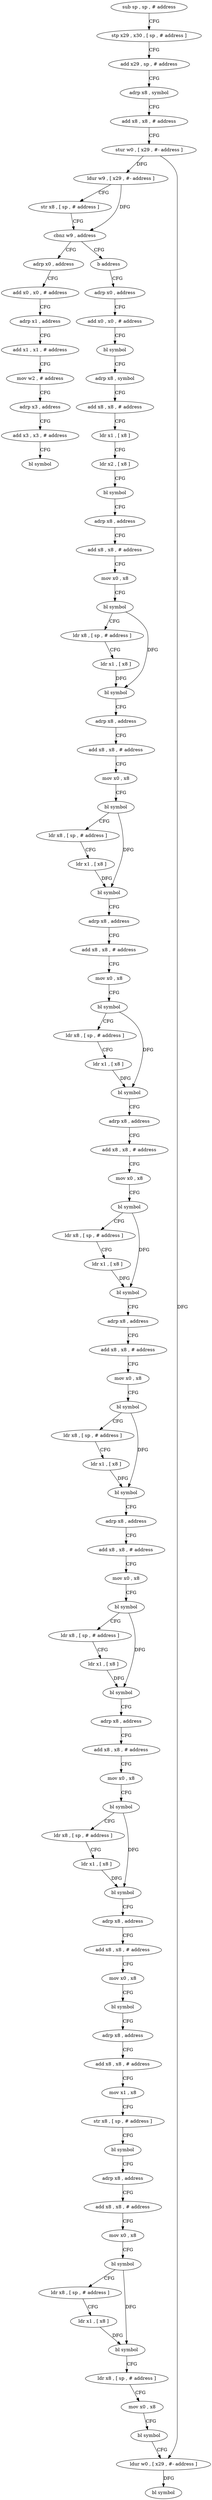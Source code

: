 digraph "func" {
"4199212" [label = "sub sp , sp , # address" ]
"4199216" [label = "stp x29 , x30 , [ sp , # address ]" ]
"4199220" [label = "add x29 , sp , # address" ]
"4199224" [label = "adrp x8 , symbol" ]
"4199228" [label = "add x8 , x8 , # address" ]
"4199232" [label = "stur w0 , [ x29 , #- address ]" ]
"4199236" [label = "ldur w9 , [ x29 , #- address ]" ]
"4199240" [label = "str x8 , [ sp , # address ]" ]
"4199244" [label = "cbnz w9 , address" ]
"4199252" [label = "adrp x0 , address" ]
"4199248" [label = "b address" ]
"4199256" [label = "add x0 , x0 , # address" ]
"4199260" [label = "adrp x1 , address" ]
"4199264" [label = "add x1 , x1 , # address" ]
"4199268" [label = "mov w2 , # address" ]
"4199272" [label = "adrp x3 , address" ]
"4199276" [label = "add x3 , x3 , # address" ]
"4199280" [label = "bl symbol" ]
"4199284" [label = "adrp x0 , address" ]
"4199288" [label = "add x0 , x0 , # address" ]
"4199292" [label = "bl symbol" ]
"4199296" [label = "adrp x8 , symbol" ]
"4199300" [label = "add x8 , x8 , # address" ]
"4199304" [label = "ldr x1 , [ x8 ]" ]
"4199308" [label = "ldr x2 , [ x8 ]" ]
"4199312" [label = "bl symbol" ]
"4199316" [label = "adrp x8 , address" ]
"4199320" [label = "add x8 , x8 , # address" ]
"4199324" [label = "mov x0 , x8" ]
"4199328" [label = "bl symbol" ]
"4199332" [label = "ldr x8 , [ sp , # address ]" ]
"4199336" [label = "ldr x1 , [ x8 ]" ]
"4199340" [label = "bl symbol" ]
"4199344" [label = "adrp x8 , address" ]
"4199348" [label = "add x8 , x8 , # address" ]
"4199352" [label = "mov x0 , x8" ]
"4199356" [label = "bl symbol" ]
"4199360" [label = "ldr x8 , [ sp , # address ]" ]
"4199364" [label = "ldr x1 , [ x8 ]" ]
"4199368" [label = "bl symbol" ]
"4199372" [label = "adrp x8 , address" ]
"4199376" [label = "add x8 , x8 , # address" ]
"4199380" [label = "mov x0 , x8" ]
"4199384" [label = "bl symbol" ]
"4199388" [label = "ldr x8 , [ sp , # address ]" ]
"4199392" [label = "ldr x1 , [ x8 ]" ]
"4199396" [label = "bl symbol" ]
"4199400" [label = "adrp x8 , address" ]
"4199404" [label = "add x8 , x8 , # address" ]
"4199408" [label = "mov x0 , x8" ]
"4199412" [label = "bl symbol" ]
"4199416" [label = "ldr x8 , [ sp , # address ]" ]
"4199420" [label = "ldr x1 , [ x8 ]" ]
"4199424" [label = "bl symbol" ]
"4199428" [label = "adrp x8 , address" ]
"4199432" [label = "add x8 , x8 , # address" ]
"4199436" [label = "mov x0 , x8" ]
"4199440" [label = "bl symbol" ]
"4199444" [label = "ldr x8 , [ sp , # address ]" ]
"4199448" [label = "ldr x1 , [ x8 ]" ]
"4199452" [label = "bl symbol" ]
"4199456" [label = "adrp x8 , address" ]
"4199460" [label = "add x8 , x8 , # address" ]
"4199464" [label = "mov x0 , x8" ]
"4199468" [label = "bl symbol" ]
"4199472" [label = "ldr x8 , [ sp , # address ]" ]
"4199476" [label = "ldr x1 , [ x8 ]" ]
"4199480" [label = "bl symbol" ]
"4199484" [label = "adrp x8 , address" ]
"4199488" [label = "add x8 , x8 , # address" ]
"4199492" [label = "mov x0 , x8" ]
"4199496" [label = "bl symbol" ]
"4199500" [label = "ldr x8 , [ sp , # address ]" ]
"4199504" [label = "ldr x1 , [ x8 ]" ]
"4199508" [label = "bl symbol" ]
"4199512" [label = "adrp x8 , address" ]
"4199516" [label = "add x8 , x8 , # address" ]
"4199520" [label = "mov x0 , x8" ]
"4199524" [label = "bl symbol" ]
"4199528" [label = "adrp x8 , address" ]
"4199532" [label = "add x8 , x8 , # address" ]
"4199536" [label = "mov x1 , x8" ]
"4199540" [label = "str x8 , [ sp , # address ]" ]
"4199544" [label = "bl symbol" ]
"4199548" [label = "adrp x8 , address" ]
"4199552" [label = "add x8 , x8 , # address" ]
"4199556" [label = "mov x0 , x8" ]
"4199560" [label = "bl symbol" ]
"4199564" [label = "ldr x8 , [ sp , # address ]" ]
"4199568" [label = "ldr x1 , [ x8 ]" ]
"4199572" [label = "bl symbol" ]
"4199576" [label = "ldr x8 , [ sp , # address ]" ]
"4199580" [label = "mov x0 , x8" ]
"4199584" [label = "bl symbol" ]
"4199588" [label = "ldur w0 , [ x29 , #- address ]" ]
"4199592" [label = "bl symbol" ]
"4199212" -> "4199216" [ label = "CFG" ]
"4199216" -> "4199220" [ label = "CFG" ]
"4199220" -> "4199224" [ label = "CFG" ]
"4199224" -> "4199228" [ label = "CFG" ]
"4199228" -> "4199232" [ label = "CFG" ]
"4199232" -> "4199236" [ label = "DFG" ]
"4199232" -> "4199588" [ label = "DFG" ]
"4199236" -> "4199240" [ label = "CFG" ]
"4199236" -> "4199244" [ label = "DFG" ]
"4199240" -> "4199244" [ label = "CFG" ]
"4199244" -> "4199252" [ label = "CFG" ]
"4199244" -> "4199248" [ label = "CFG" ]
"4199252" -> "4199256" [ label = "CFG" ]
"4199248" -> "4199284" [ label = "CFG" ]
"4199256" -> "4199260" [ label = "CFG" ]
"4199260" -> "4199264" [ label = "CFG" ]
"4199264" -> "4199268" [ label = "CFG" ]
"4199268" -> "4199272" [ label = "CFG" ]
"4199272" -> "4199276" [ label = "CFG" ]
"4199276" -> "4199280" [ label = "CFG" ]
"4199284" -> "4199288" [ label = "CFG" ]
"4199288" -> "4199292" [ label = "CFG" ]
"4199292" -> "4199296" [ label = "CFG" ]
"4199296" -> "4199300" [ label = "CFG" ]
"4199300" -> "4199304" [ label = "CFG" ]
"4199304" -> "4199308" [ label = "CFG" ]
"4199308" -> "4199312" [ label = "CFG" ]
"4199312" -> "4199316" [ label = "CFG" ]
"4199316" -> "4199320" [ label = "CFG" ]
"4199320" -> "4199324" [ label = "CFG" ]
"4199324" -> "4199328" [ label = "CFG" ]
"4199328" -> "4199332" [ label = "CFG" ]
"4199328" -> "4199340" [ label = "DFG" ]
"4199332" -> "4199336" [ label = "CFG" ]
"4199336" -> "4199340" [ label = "DFG" ]
"4199340" -> "4199344" [ label = "CFG" ]
"4199344" -> "4199348" [ label = "CFG" ]
"4199348" -> "4199352" [ label = "CFG" ]
"4199352" -> "4199356" [ label = "CFG" ]
"4199356" -> "4199360" [ label = "CFG" ]
"4199356" -> "4199368" [ label = "DFG" ]
"4199360" -> "4199364" [ label = "CFG" ]
"4199364" -> "4199368" [ label = "DFG" ]
"4199368" -> "4199372" [ label = "CFG" ]
"4199372" -> "4199376" [ label = "CFG" ]
"4199376" -> "4199380" [ label = "CFG" ]
"4199380" -> "4199384" [ label = "CFG" ]
"4199384" -> "4199388" [ label = "CFG" ]
"4199384" -> "4199396" [ label = "DFG" ]
"4199388" -> "4199392" [ label = "CFG" ]
"4199392" -> "4199396" [ label = "DFG" ]
"4199396" -> "4199400" [ label = "CFG" ]
"4199400" -> "4199404" [ label = "CFG" ]
"4199404" -> "4199408" [ label = "CFG" ]
"4199408" -> "4199412" [ label = "CFG" ]
"4199412" -> "4199416" [ label = "CFG" ]
"4199412" -> "4199424" [ label = "DFG" ]
"4199416" -> "4199420" [ label = "CFG" ]
"4199420" -> "4199424" [ label = "DFG" ]
"4199424" -> "4199428" [ label = "CFG" ]
"4199428" -> "4199432" [ label = "CFG" ]
"4199432" -> "4199436" [ label = "CFG" ]
"4199436" -> "4199440" [ label = "CFG" ]
"4199440" -> "4199444" [ label = "CFG" ]
"4199440" -> "4199452" [ label = "DFG" ]
"4199444" -> "4199448" [ label = "CFG" ]
"4199448" -> "4199452" [ label = "DFG" ]
"4199452" -> "4199456" [ label = "CFG" ]
"4199456" -> "4199460" [ label = "CFG" ]
"4199460" -> "4199464" [ label = "CFG" ]
"4199464" -> "4199468" [ label = "CFG" ]
"4199468" -> "4199472" [ label = "CFG" ]
"4199468" -> "4199480" [ label = "DFG" ]
"4199472" -> "4199476" [ label = "CFG" ]
"4199476" -> "4199480" [ label = "DFG" ]
"4199480" -> "4199484" [ label = "CFG" ]
"4199484" -> "4199488" [ label = "CFG" ]
"4199488" -> "4199492" [ label = "CFG" ]
"4199492" -> "4199496" [ label = "CFG" ]
"4199496" -> "4199500" [ label = "CFG" ]
"4199496" -> "4199508" [ label = "DFG" ]
"4199500" -> "4199504" [ label = "CFG" ]
"4199504" -> "4199508" [ label = "DFG" ]
"4199508" -> "4199512" [ label = "CFG" ]
"4199512" -> "4199516" [ label = "CFG" ]
"4199516" -> "4199520" [ label = "CFG" ]
"4199520" -> "4199524" [ label = "CFG" ]
"4199524" -> "4199528" [ label = "CFG" ]
"4199528" -> "4199532" [ label = "CFG" ]
"4199532" -> "4199536" [ label = "CFG" ]
"4199536" -> "4199540" [ label = "CFG" ]
"4199540" -> "4199544" [ label = "CFG" ]
"4199544" -> "4199548" [ label = "CFG" ]
"4199548" -> "4199552" [ label = "CFG" ]
"4199552" -> "4199556" [ label = "CFG" ]
"4199556" -> "4199560" [ label = "CFG" ]
"4199560" -> "4199564" [ label = "CFG" ]
"4199560" -> "4199572" [ label = "DFG" ]
"4199564" -> "4199568" [ label = "CFG" ]
"4199568" -> "4199572" [ label = "DFG" ]
"4199572" -> "4199576" [ label = "CFG" ]
"4199576" -> "4199580" [ label = "CFG" ]
"4199580" -> "4199584" [ label = "CFG" ]
"4199584" -> "4199588" [ label = "CFG" ]
"4199588" -> "4199592" [ label = "DFG" ]
}
